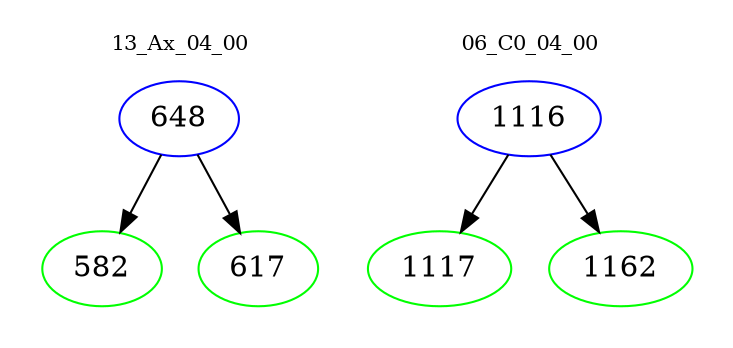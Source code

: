 digraph{
subgraph cluster_0 {
color = white
label = "13_Ax_04_00";
fontsize=10;
T0_648 [label="648", color="blue"]
T0_648 -> T0_582 [color="black"]
T0_582 [label="582", color="green"]
T0_648 -> T0_617 [color="black"]
T0_617 [label="617", color="green"]
}
subgraph cluster_1 {
color = white
label = "06_C0_04_00";
fontsize=10;
T1_1116 [label="1116", color="blue"]
T1_1116 -> T1_1117 [color="black"]
T1_1117 [label="1117", color="green"]
T1_1116 -> T1_1162 [color="black"]
T1_1162 [label="1162", color="green"]
}
}
